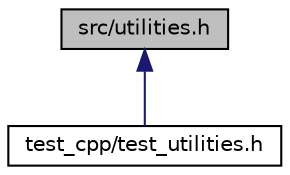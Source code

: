 digraph "src/utilities.h"
{
 // LATEX_PDF_SIZE
  edge [fontname="Helvetica",fontsize="10",labelfontname="Helvetica",labelfontsize="10"];
  node [fontname="Helvetica",fontsize="10",shape=record];
  Node1 [label="src/utilities.h",height=0.2,width=0.4,color="black", fillcolor="grey75", style="filled", fontcolor="black",tooltip="Definitions of basic helper functions."];
  Node1 -> Node2 [dir="back",color="midnightblue",fontsize="10",style="solid"];
  Node2 [label="test_cpp/test_utilities.h",height=0.2,width=0.4,color="black", fillcolor="white", style="filled",URL="$test__utilities_8h.html",tooltip="To test the functionality of the Utility functions."];
}
